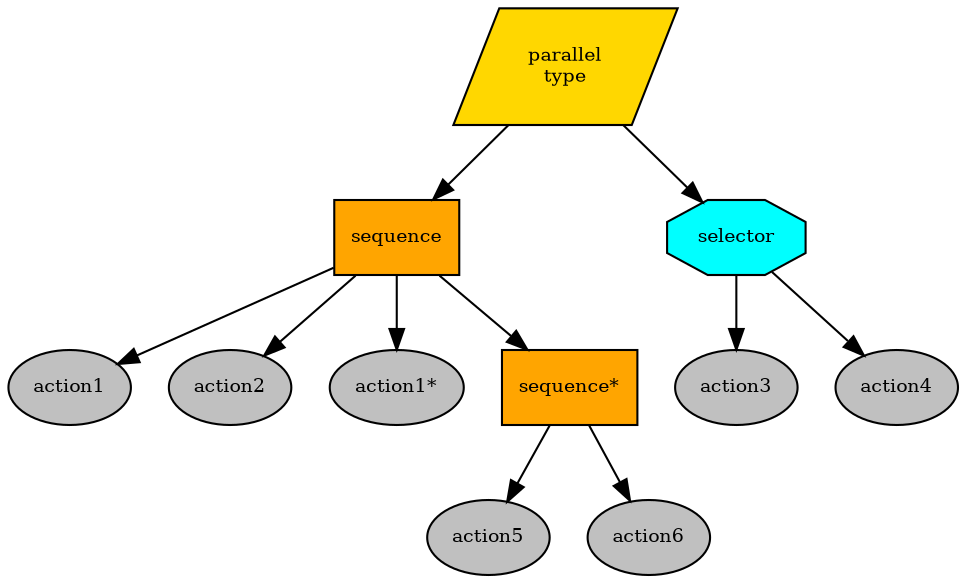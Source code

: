 digraph pastafarianism {
ordering=out;
graph [fontname="times-roman"];
node [fontname="times-roman"];
edge [fontname="times-roman"];
parallel [fillcolor=gold, fontcolor=black, fontsize=9, label="parallel\ntype", shape=parallelogram, style=filled];
sequence [fillcolor=orange, fontcolor=black, fontsize=9, label=sequence, shape=box, style=filled];
parallel -> sequence;
action1 [fillcolor=gray, fontcolor=black, fontsize=9, label=action1, shape=ellipse, style=filled];
sequence -> action1;
action2 [fillcolor=gray, fontcolor=black, fontsize=9, label=action2, shape=ellipse, style=filled];
sequence -> action2;
"action1*" [fillcolor=gray, fontcolor=black, fontsize=9, label="action1*", shape=ellipse, style=filled];
sequence -> "action1*";
"sequence*" [fillcolor=orange, fontcolor=black, fontsize=9, label="sequence*", shape=box, style=filled];
sequence -> "sequence*";
action5 [fillcolor=gray, fontcolor=black, fontsize=9, label=action5, shape=ellipse, style=filled];
"sequence*" -> action5;
action6 [fillcolor=gray, fontcolor=black, fontsize=9, label=action6, shape=ellipse, style=filled];
"sequence*" -> action6;
selector [fillcolor=cyan, fontcolor=black, fontsize=9, label=selector, shape=octagon, style=filled];
parallel -> selector;
action3 [fillcolor=gray, fontcolor=black, fontsize=9, label=action3, shape=ellipse, style=filled];
selector -> action3;
action4 [fillcolor=gray, fontcolor=black, fontsize=9, label=action4, shape=ellipse, style=filled];
selector -> action4;
}
